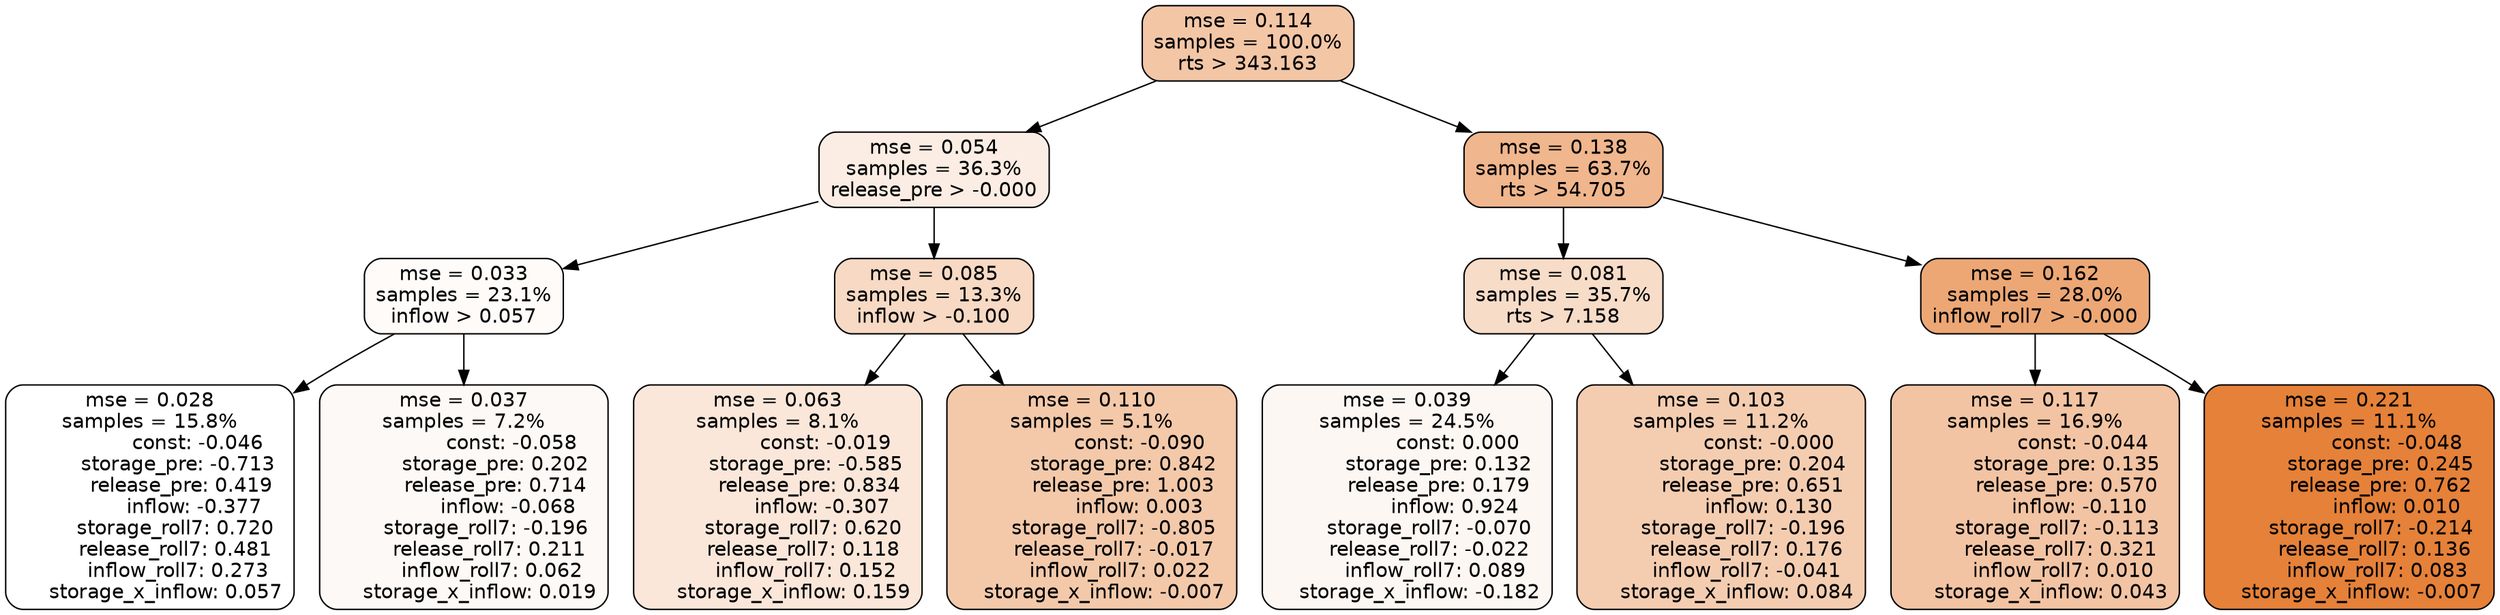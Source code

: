 digraph tree {
node [shape=rectangle, style="filled, rounded", color="black", fontname=helvetica] ;
edge [fontname=helvetica] ;
	"0" [label="mse = 0.114
samples = 100.0%
rts > 343.163", fillcolor="#f3c6a6"]
	"8" [label="mse = 0.054
samples = 36.3%
release_pre > -0.000", fillcolor="#fbede3"]
	"1" [label="mse = 0.138
samples = 63.7%
rts > 54.705", fillcolor="#f0b68d"]
	"9" [label="mse = 0.033
samples = 23.1%
inflow > 0.057", fillcolor="#fefbf9"]
	"12" [label="mse = 0.085
samples = 13.3%
inflow > -0.100", fillcolor="#f7d9c4"]
	"2" [label="mse = 0.081
samples = 35.7%
rts > 7.158", fillcolor="#f7dcc8"]
	"5" [label="mse = 0.162
samples = 28.0%
inflow_roll7 > -0.000", fillcolor="#eca775"]
	"10" [label="mse = 0.028
samples = 15.8%
               const: -0.046
         storage_pre: -0.713
          release_pre: 0.419
              inflow: -0.377
        storage_roll7: 0.720
        release_roll7: 0.481
         inflow_roll7: 0.273
     storage_x_inflow: 0.057", fillcolor="#ffffff"]
	"11" [label="mse = 0.037
samples = 7.2%
               const: -0.058
          storage_pre: 0.202
          release_pre: 0.714
              inflow: -0.068
       storage_roll7: -0.196
        release_roll7: 0.211
         inflow_roll7: 0.062
     storage_x_inflow: 0.019", fillcolor="#fdf9f6"]
	"13" [label="mse = 0.063
samples = 8.1%
               const: -0.019
         storage_pre: -0.585
          release_pre: 0.834
              inflow: -0.307
        storage_roll7: 0.620
        release_roll7: 0.118
         inflow_roll7: 0.152
     storage_x_inflow: 0.159", fillcolor="#fae7da"]
	"14" [label="mse = 0.110
samples = 5.1%
               const: -0.090
          storage_pre: 0.842
          release_pre: 1.003
               inflow: 0.003
       storage_roll7: -0.805
       release_roll7: -0.017
         inflow_roll7: 0.022
    storage_x_inflow: -0.007", fillcolor="#f3c9aa"]
	"3" [label="mse = 0.039
samples = 24.5%
                const: 0.000
          storage_pre: 0.132
          release_pre: 0.179
               inflow: 0.924
       storage_roll7: -0.070
       release_roll7: -0.022
         inflow_roll7: 0.089
    storage_x_inflow: -0.182", fillcolor="#fdf7f3"]
	"4" [label="mse = 0.103
samples = 11.2%
               const: -0.000
          storage_pre: 0.204
          release_pre: 0.651
               inflow: 0.130
       storage_roll7: -0.196
        release_roll7: 0.176
        inflow_roll7: -0.041
     storage_x_inflow: 0.084", fillcolor="#f4cdb1"]
	"6" [label="mse = 0.117
samples = 16.9%
               const: -0.044
          storage_pre: 0.135
          release_pre: 0.570
              inflow: -0.110
       storage_roll7: -0.113
        release_roll7: 0.321
         inflow_roll7: 0.010
     storage_x_inflow: 0.043", fillcolor="#f3c4a3"]
	"7" [label="mse = 0.221
samples = 11.1%
               const: -0.048
          storage_pre: 0.245
          release_pre: 0.762
               inflow: 0.010
       storage_roll7: -0.214
        release_roll7: 0.136
         inflow_roll7: 0.083
    storage_x_inflow: -0.007", fillcolor="#e58139"]

	"0" -> "1"
	"0" -> "8"
	"8" -> "9"
	"8" -> "12"
	"1" -> "2"
	"1" -> "5"
	"9" -> "10"
	"9" -> "11"
	"12" -> "13"
	"12" -> "14"
	"2" -> "3"
	"2" -> "4"
	"5" -> "6"
	"5" -> "7"
}